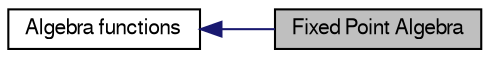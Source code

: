 digraph "Fixed Point Algebra"
{
  edge [fontname="FreeSans",fontsize="10",labelfontname="FreeSans",labelfontsize="10"];
  node [fontname="FreeSans",fontsize="10",shape=record];
  rankdir=LR;
  Node0 [label="Fixed Point Algebra",height=0.2,width=0.4,color="black", fillcolor="grey75", style="filled", fontcolor="black"];
  Node1 [label="Algebra functions",height=0.2,width=0.4,color="black", fillcolor="white", style="filled",URL="$group__math__algebra.html",tooltip="Algebra functions and macros. "];
  Node1->Node0 [shape=plaintext, color="midnightblue", dir="back", style="solid"];
}
